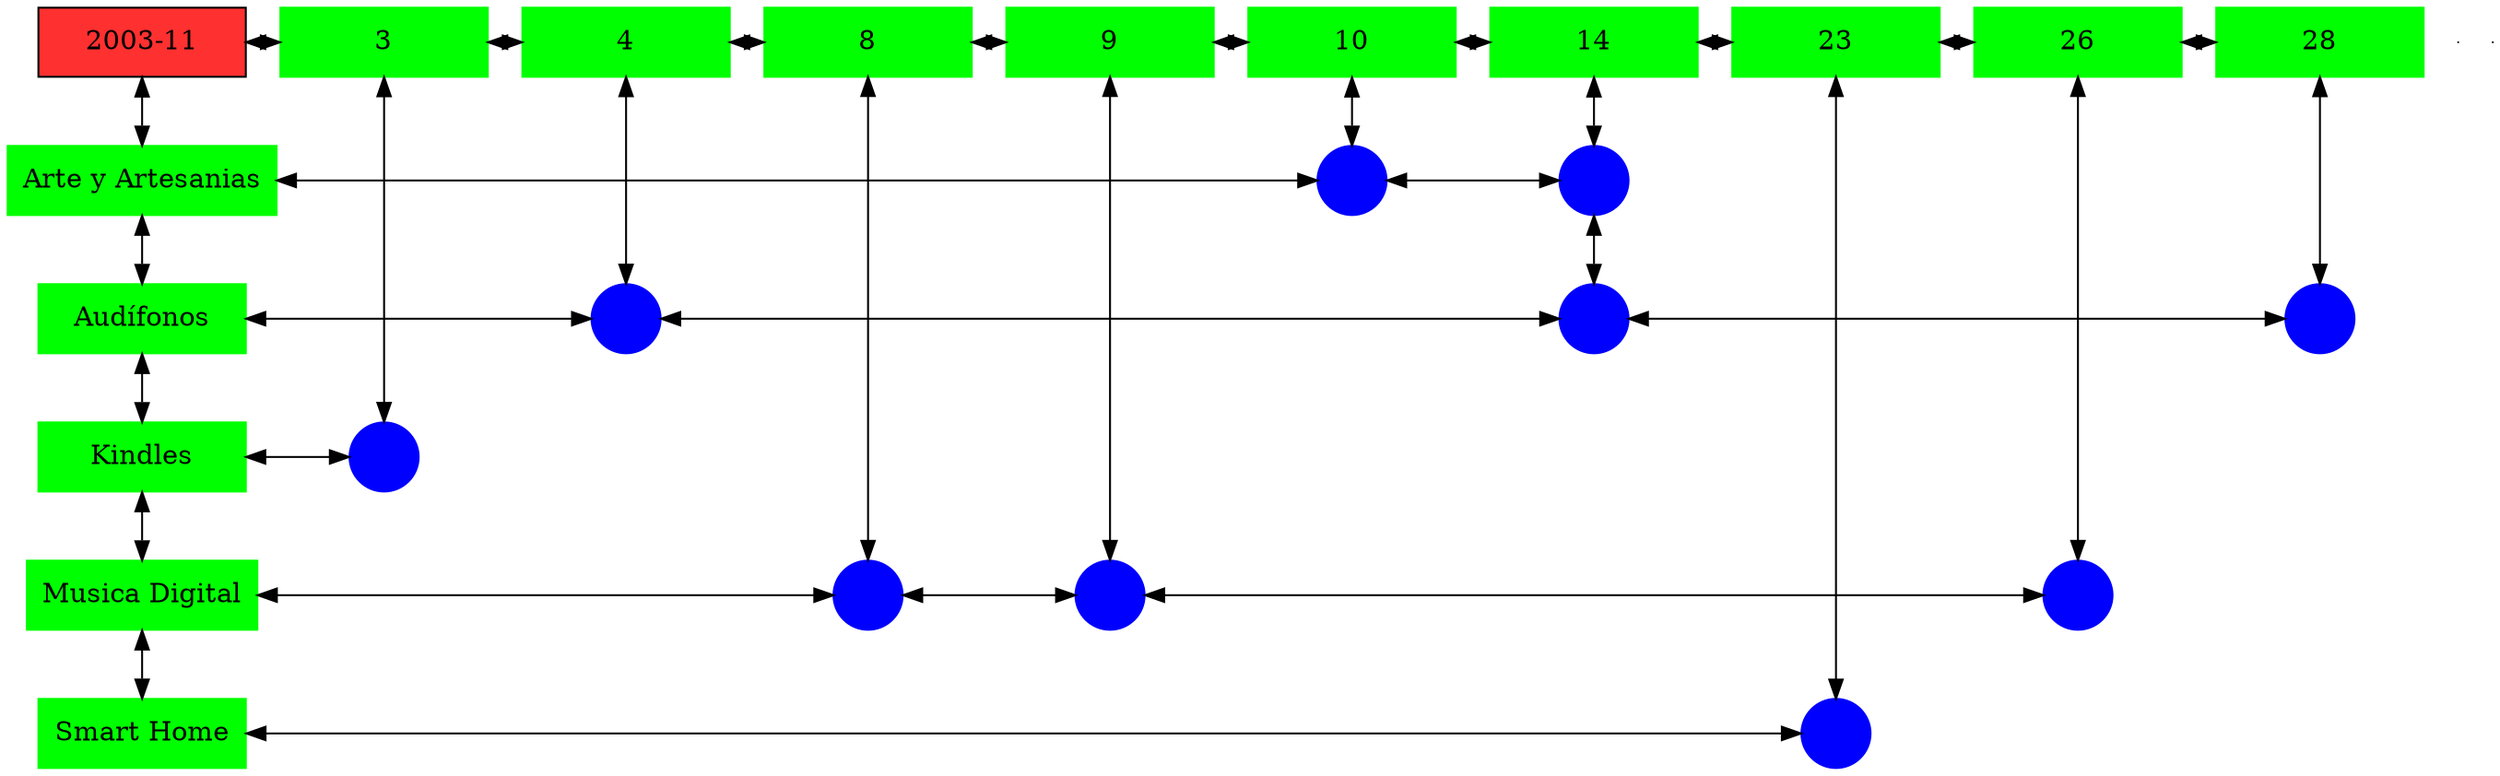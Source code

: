 digraph G{
node[shape="box"];
nodeMt[ label = "2003-11", width = 1.5, style = filled, fillcolor = firebrick1, group = 1 ];
e0[ shape = point, width = 0 ];
e1[ shape = point, width = 0 ];
node0xc00216ae60[label="3",color=green,style =filled,width = 1.5 group=3];
nodeMt->node0xc00216ae60[dir="both"];
{rank=same;nodeMt;node0xc00216ae60;}
node0xc00217b9a0[label="4",color=green,style =filled,width = 1.5 group=4];
node0xc00216ae60->node0xc00217b9a0[dir="both"];
{rank=same;node0xc00216ae60;node0xc00217b9a0;}
node0xc0020402d0[label="8",color=green,style =filled,width = 1.5 group=8];
node0xc00217b9a0->node0xc0020402d0[dir="both"];
{rank=same;node0xc00217b9a0;node0xc0020402d0;}
node0xc0020405a0[label="9",color=green,style =filled,width = 1.5 group=9];
node0xc0020402d0->node0xc0020405a0[dir="both"];
{rank=same;node0xc0020402d0;node0xc0020405a0;}
node0xc0020d4b90[label="10",color=green,style =filled,width = 1.5 group=10];
node0xc0020405a0->node0xc0020d4b90[dir="both"];
{rank=same;node0xc0020405a0;node0xc0020d4b90;}
node0xc001e6ea00[label="14",color=green,style =filled,width = 1.5 group=14];
node0xc0020d4b90->node0xc001e6ea00[dir="both"];
{rank=same;node0xc0020d4b90;node0xc001e6ea00;}
node0xc0020b0500[label="23",color=green,style =filled,width = 1.5 group=23];
node0xc001e6ea00->node0xc0020b0500[dir="both"];
{rank=same;node0xc001e6ea00;node0xc0020b0500;}
node0xc001efaf50[label="26",color=green,style =filled,width = 1.5 group=26];
node0xc0020b0500->node0xc001efaf50[dir="both"];
{rank=same;node0xc0020b0500;node0xc001efaf50;}
node0xc001fb26e0[label="28",color=green,style =filled,width = 1.5 group=28];
node0xc001efaf50->node0xc001fb26e0[dir="both"];
{rank=same;node0xc001efaf50;node0xc001fb26e0;}
node0xc001e6e9b0[label="Arte y Artesanias",color=green,style =filled width = 1.5 group=1];
node0xc0020d8780[label="",color=blue,style =filled, width = 0.5 group=10 shape=circle];
node0xc001e6e9b0->node0xc0020d8780[dir="both"];
{rank=same;node0xc001e6e9b0;node0xc0020d8780;}
node0xc001e5dd00[label="",color=blue,style =filled, width = 0.5 group=14 shape=circle];
node0xc0020d8780->node0xc001e5dd00[dir="both"];
{rank=same;node0xc001e5dd00;node0xc0020d8780;}
node0xc001fb2690[label="Audífonos",color=green,style =filled width = 1.5 group=1];
node0xc002184f80[label="",color=blue,style =filled, width = 0.5 group=4 shape=circle];
node0xc001fb2690->node0xc002184f80[dir="both"];
{rank=same;node0xc001fb2690;node0xc002184f80;}
node0xc00212bb00[label="",color=blue,style =filled, width = 0.5 group=14 shape=circle];
node0xc002184f80->node0xc00212bb00[dir="both"];
{rank=same;node0xc00212bb00;node0xc002184f80;}
node0xc001fb4280[label="",color=blue,style =filled, width = 0.5 group=28 shape=circle];
node0xc00212bb00->node0xc001fb4280[dir="both"];
{rank=same;node0xc001fb4280;node0xc00212bb00;}
node0xc00216ae10[label="Kindles",color=green,style =filled width = 1.5 group=1];
node0xc00216ca80[label="",color=blue,style =filled, width = 0.5 group=3 shape=circle];
node0xc00216ae10->node0xc00216ca80[dir="both"];
{rank=same;node0xc00216ae10;node0xc00216ca80;}
node0xc001efaf00[label="Musica Digital",color=green,style =filled width = 1.5 group=1];
node0xc002039000[label="",color=blue,style =filled, width = 0.5 group=8 shape=circle];
node0xc001efaf00->node0xc002039000[dir="both"];
{rank=same;node0xc001efaf00;node0xc002039000;}
node0xc002039200[label="",color=blue,style =filled, width = 0.5 group=9 shape=circle];
node0xc002039000->node0xc002039200[dir="both"];
{rank=same;node0xc002039200;node0xc002039000;}
node0xc001ee3d00[label="",color=blue,style =filled, width = 0.5 group=26 shape=circle];
node0xc002039200->node0xc001ee3d00[dir="both"];
{rank=same;node0xc001ee3d00;node0xc002039200;}
node0xc0020b04b0[label="Smart Home",color=green,style =filled width = 1.5 group=1];
node0xc0020a7100[label="",color=blue,style =filled, width = 0.5 group=23 shape=circle];
node0xc0020b04b0->node0xc0020a7100[dir="both"];
{rank=same;node0xc0020b04b0;node0xc0020a7100;}
node0xc00216ae60->node0xc00216ca80[dir="both"];
node0xc00217b9a0->node0xc002184f80[dir="both"];
node0xc0020402d0->node0xc002039000[dir="both"];
node0xc0020405a0->node0xc002039200[dir="both"];
node0xc0020d4b90->node0xc0020d8780[dir="both"];
node0xc001e6ea00->node0xc001e5dd00[dir="both"];
node0xc001e5dd00->node0xc00212bb00[dir="both"];
node0xc0020b0500->node0xc0020a7100[dir="both"];
node0xc001efaf50->node0xc001ee3d00[dir="both"];
node0xc001fb26e0->node0xc001fb4280[dir="both"];
nodeMt->node0xc001e6e9b0[dir="both"];
node0xc001e6e9b0->node0xc001fb2690[dir="both"];
node0xc001fb2690->node0xc00216ae10[dir="both"];
node0xc00216ae10->node0xc001efaf00[dir="both"];
node0xc001efaf00->node0xc0020b04b0[dir="both"];
}
